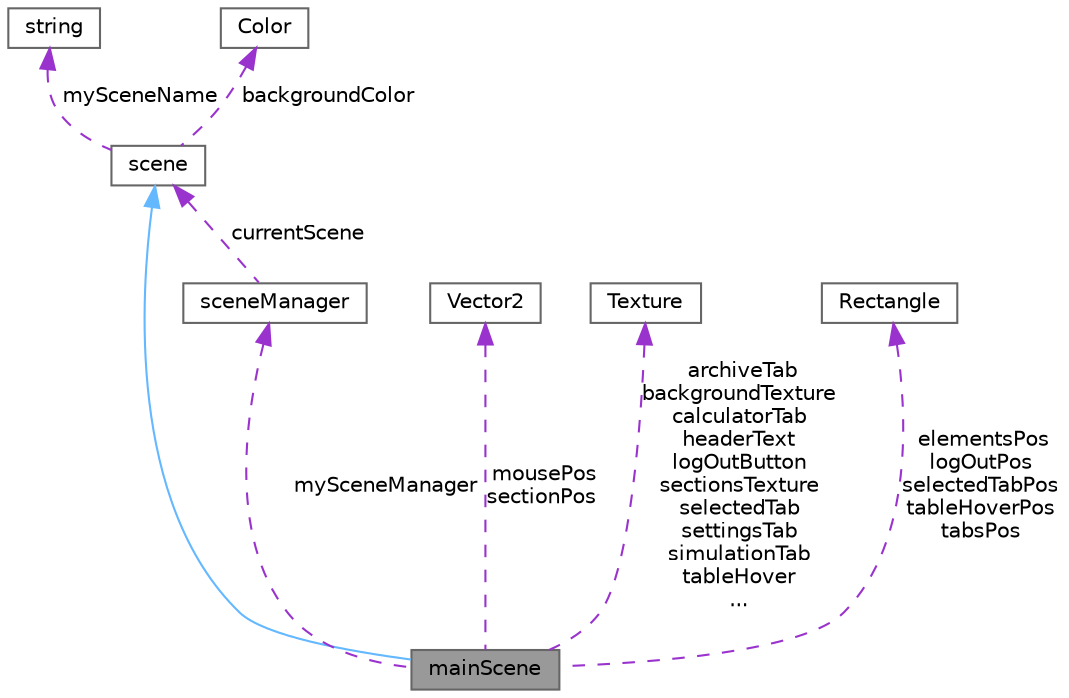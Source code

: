 digraph "mainScene"
{
 // INTERACTIVE_SVG=YES
 // LATEX_PDF_SIZE
  bgcolor="transparent";
  edge [fontname=Helvetica,fontsize=10,labelfontname=Helvetica,labelfontsize=10];
  node [fontname=Helvetica,fontsize=10,shape=box,height=0.2,width=0.4];
  Node1 [label="mainScene",height=0.2,width=0.4,color="gray40", fillcolor="grey60", style="filled", fontcolor="black",tooltip=" "];
  Node2 -> Node1 [dir="back",color="steelblue1",style="solid"];
  Node2 [label="scene",height=0.2,width=0.4,color="gray40", fillcolor="white", style="filled",URL="$classscene.html",tooltip=" "];
  Node3 -> Node2 [dir="back",color="darkorchid3",style="dashed",label=" mySceneName" ];
  Node3 [label="string",height=0.2,width=0.4,color="gray40", fillcolor="white", style="filled",tooltip=" "];
  Node4 -> Node2 [dir="back",color="darkorchid3",style="dashed",label=" backgroundColor" ];
  Node4 [label="Color",height=0.2,width=0.4,color="gray40", fillcolor="white", style="filled",URL="$struct_color.html",tooltip=" "];
  Node5 -> Node1 [dir="back",color="darkorchid3",style="dashed",label=" mySceneManager" ];
  Node5 [label="sceneManager",height=0.2,width=0.4,color="gray40", fillcolor="white", style="filled",URL="$classscene_manager.html",tooltip=" "];
  Node2 -> Node5 [dir="back",color="darkorchid3",style="dashed",label=" currentScene" ];
  Node6 -> Node1 [dir="back",color="darkorchid3",style="dashed",label=" mousePos\nsectionPos" ];
  Node6 [label="Vector2",height=0.2,width=0.4,color="gray40", fillcolor="white", style="filled",URL="$struct_vector2.html",tooltip=" "];
  Node7 -> Node1 [dir="back",color="darkorchid3",style="dashed",label=" archiveTab\nbackgroundTexture\ncalculatorTab\nheaderText\nlogOutButton\nsectionsTexture\nselectedTab\nsettingsTab\nsimulationTab\ntableHover\n..." ];
  Node7 [label="Texture",height=0.2,width=0.4,color="gray40", fillcolor="white", style="filled",URL="$struct_texture.html",tooltip=" "];
  Node8 -> Node1 [dir="back",color="darkorchid3",style="dashed",label=" elementsPos\nlogOutPos\nselectedTabPos\ntableHoverPos\ntabsPos" ];
  Node8 [label="Rectangle",height=0.2,width=0.4,color="gray40", fillcolor="white", style="filled",URL="$struct_rectangle.html",tooltip=" "];
}
